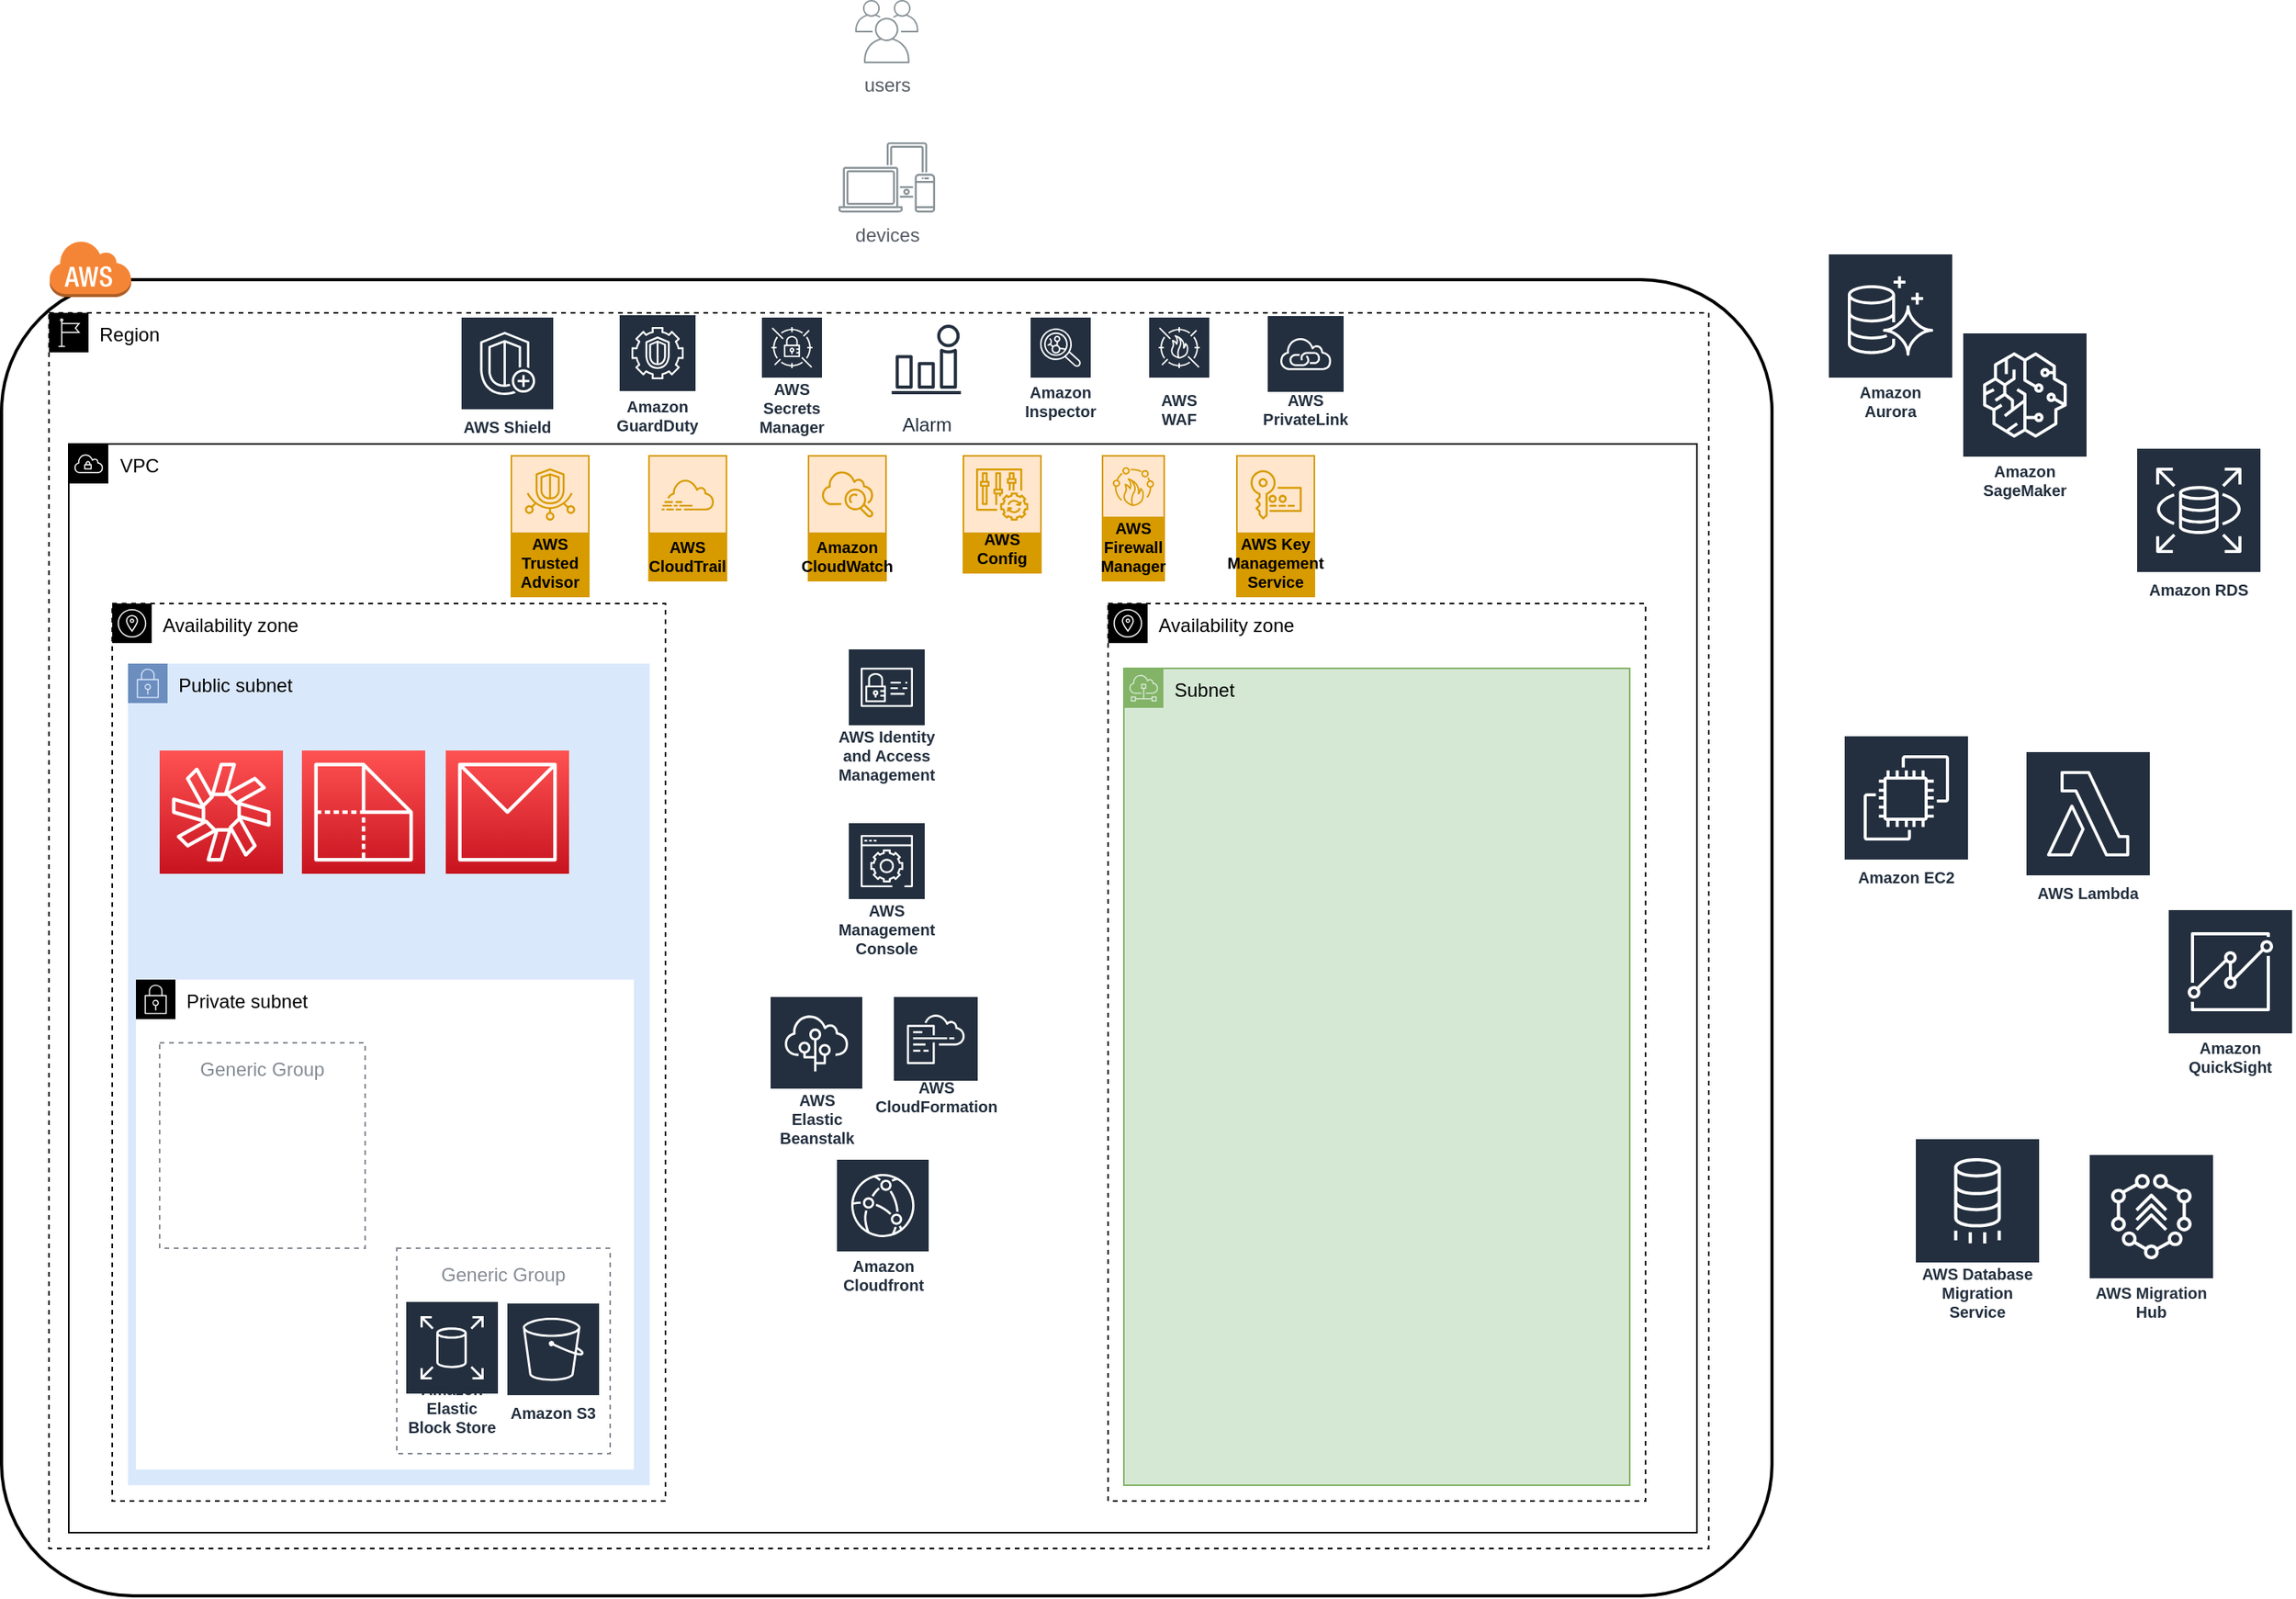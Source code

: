 <mxfile version="21.6.8" type="github">
  <diagram name="Page-1" id="uSrswJnvK80ilH3P5mjm">
    <mxGraphModel dx="1647" dy="828" grid="1" gridSize="10" guides="1" tooltips="1" connect="1" arrows="1" fold="1" page="1" pageScale="1" pageWidth="850" pageHeight="1100" math="0" shadow="0">
      <root>
        <mxCell id="0" />
        <mxCell id="1" parent="0" />
        <mxCell id="XbT-4NyTX25RX7wR1Qhp-1" value="" style="rounded=1;arcSize=10;dashed=0;fillColor=none;gradientColor=none;strokeWidth=2;" vertex="1" parent="1">
          <mxGeometry x="210" y="187" width="1120" height="833" as="geometry" />
        </mxCell>
        <mxCell id="XbT-4NyTX25RX7wR1Qhp-6" value="Region" style="sketch=0;outlineConnect=0;html=1;whiteSpace=wrap;fontSize=12;fontStyle=0;shape=mxgraph.aws4.group;grIcon=mxgraph.aws4.group_region;verticalAlign=top;align=left;spacingLeft=30;dashed=1;" vertex="1" parent="1">
          <mxGeometry x="240" y="208" width="1050" height="782" as="geometry" />
        </mxCell>
        <mxCell id="XbT-4NyTX25RX7wR1Qhp-34" value="VPC" style="sketch=0;outlineConnect=0;html=1;whiteSpace=wrap;fontSize=12;fontStyle=0;shape=mxgraph.aws4.group;grIcon=mxgraph.aws4.group_vpc;verticalAlign=top;align=left;spacingLeft=30;dashed=0;" vertex="1" parent="1">
          <mxGeometry x="252.5" y="291" width="1030" height="689" as="geometry" />
        </mxCell>
        <mxCell id="XbT-4NyTX25RX7wR1Qhp-2" value="" style="dashed=0;html=1;shape=mxgraph.aws3.cloud;fillColor=#F58536;gradientColor=none;dashed=0;" vertex="1" parent="1">
          <mxGeometry x="240" y="162" width="52" height="36" as="geometry" />
        </mxCell>
        <mxCell id="XbT-4NyTX25RX7wR1Qhp-4" value="users" style="sketch=0;outlineConnect=0;gradientColor=none;fontColor=#545B64;strokeColor=none;fillColor=#879196;dashed=0;verticalLabelPosition=bottom;verticalAlign=top;align=center;html=1;fontSize=12;fontStyle=0;aspect=fixed;shape=mxgraph.aws4.illustration_users;pointerEvents=1" vertex="1" parent="1">
          <mxGeometry x="750" y="10" width="40" height="40" as="geometry" />
        </mxCell>
        <mxCell id="XbT-4NyTX25RX7wR1Qhp-5" value="devices" style="sketch=0;outlineConnect=0;gradientColor=none;fontColor=#545B64;strokeColor=none;fillColor=#879196;dashed=0;verticalLabelPosition=bottom;verticalAlign=top;align=center;html=1;fontSize=12;fontStyle=0;aspect=fixed;shape=mxgraph.aws4.illustration_devices;pointerEvents=1" vertex="1" parent="1">
          <mxGeometry x="739.45" y="100" width="61.1" height="44.6" as="geometry" />
        </mxCell>
        <mxCell id="XbT-4NyTX25RX7wR1Qhp-7" value="Amazon GuardDuty" style="sketch=0;outlineConnect=0;fontColor=#232F3E;gradientColor=none;strokeColor=#ffffff;fillColor=#232F3E;dashed=0;verticalLabelPosition=middle;verticalAlign=bottom;align=center;html=1;whiteSpace=wrap;fontSize=10;fontStyle=1;spacing=3;shape=mxgraph.aws4.productIcon;prIcon=mxgraph.aws4.guardduty;" vertex="1" parent="1">
          <mxGeometry x="600" y="208.5" width="50" height="80" as="geometry" />
        </mxCell>
        <mxCell id="XbT-4NyTX25RX7wR1Qhp-8" value="AWS Firewall Manager" style="sketch=0;outlineConnect=0;strokeColor=#d79b00;fillColor=#ffe6cc;dashed=0;verticalLabelPosition=middle;verticalAlign=bottom;align=center;html=1;whiteSpace=wrap;fontSize=10;fontStyle=1;spacing=3;shape=mxgraph.aws4.productIcon;prIcon=mxgraph.aws4.firewall_manager;" vertex="1" parent="1">
          <mxGeometry x="906" y="298" width="40" height="80" as="geometry" />
        </mxCell>
        <mxCell id="XbT-4NyTX25RX7wR1Qhp-9" value="AWS Key Management Service" style="sketch=0;outlineConnect=0;strokeColor=#d79b00;fillColor=#ffe6cc;dashed=0;verticalLabelPosition=middle;verticalAlign=bottom;align=center;html=1;whiteSpace=wrap;fontSize=10;fontStyle=1;spacing=3;shape=mxgraph.aws4.productIcon;prIcon=mxgraph.aws4.key_management_service;" vertex="1" parent="1">
          <mxGeometry x="991" y="298" width="50" height="90" as="geometry" />
        </mxCell>
        <mxCell id="XbT-4NyTX25RX7wR1Qhp-10" value="AWS Secrets Manager" style="sketch=0;outlineConnect=0;fontColor=#232F3E;gradientColor=none;strokeColor=#ffffff;fillColor=#232F3E;dashed=0;verticalLabelPosition=middle;verticalAlign=bottom;align=center;html=1;whiteSpace=wrap;fontSize=10;fontStyle=1;spacing=3;shape=mxgraph.aws4.productIcon;prIcon=mxgraph.aws4.secrets_manager;" vertex="1" parent="1">
          <mxGeometry x="690" y="210" width="40" height="80" as="geometry" />
        </mxCell>
        <mxCell id="XbT-4NyTX25RX7wR1Qhp-11" value="AWS Shield" style="sketch=0;outlineConnect=0;fontColor=#232F3E;gradientColor=none;strokeColor=#ffffff;fillColor=#232F3E;dashed=0;verticalLabelPosition=middle;verticalAlign=bottom;align=center;html=1;whiteSpace=wrap;fontSize=10;fontStyle=1;spacing=3;shape=mxgraph.aws4.productIcon;prIcon=mxgraph.aws4.shield;" vertex="1" parent="1">
          <mxGeometry x="500" y="210" width="60" height="80" as="geometry" />
        </mxCell>
        <mxCell id="XbT-4NyTX25RX7wR1Qhp-12" value="AWS WAF" style="sketch=0;outlineConnect=0;fontColor=#232F3E;gradientColor=none;strokeColor=#ffffff;fillColor=#232F3E;dashed=0;verticalLabelPosition=middle;verticalAlign=bottom;align=center;html=1;whiteSpace=wrap;fontSize=10;fontStyle=1;spacing=3;shape=mxgraph.aws4.productIcon;prIcon=mxgraph.aws4.waf;" vertex="1" parent="1">
          <mxGeometry x="935" y="210" width="40" height="75" as="geometry" />
        </mxCell>
        <mxCell id="XbT-4NyTX25RX7wR1Qhp-13" value="Amazon Cloudfront" style="sketch=0;outlineConnect=0;fontColor=#232F3E;gradientColor=none;strokeColor=#ffffff;fillColor=#232F3E;dashed=0;verticalLabelPosition=middle;verticalAlign=bottom;align=center;html=1;whiteSpace=wrap;fontSize=10;fontStyle=1;spacing=3;shape=mxgraph.aws4.productIcon;prIcon=mxgraph.aws4.cloudfront;" vertex="1" parent="1">
          <mxGeometry x="737.5" y="743" width="60" height="90" as="geometry" />
        </mxCell>
        <mxCell id="XbT-4NyTX25RX7wR1Qhp-14" value="AWS&#xa;CloudTrail" style="sketch=0;outlineConnect=0;strokeColor=#d79b00;fillColor=#ffe6cc;dashed=0;verticalLabelPosition=middle;verticalAlign=bottom;align=center;html=1;whiteSpace=wrap;fontSize=10;fontStyle=1;spacing=3;shape=mxgraph.aws4.productIcon;prIcon=mxgraph.aws4.cloudtrail;" vertex="1" parent="1">
          <mxGeometry x="619.1" y="298" width="50" height="80" as="geometry" />
        </mxCell>
        <mxCell id="XbT-4NyTX25RX7wR1Qhp-15" value="AWS Config" style="sketch=0;outlineConnect=0;strokeColor=#d79b00;fillColor=#ffe6cc;dashed=0;verticalLabelPosition=middle;verticalAlign=bottom;align=center;html=1;whiteSpace=wrap;fontSize=10;fontStyle=1;spacing=3;shape=mxgraph.aws4.productIcon;prIcon=mxgraph.aws4.config;" vertex="1" parent="1">
          <mxGeometry x="818" y="298" width="50" height="75" as="geometry" />
        </mxCell>
        <mxCell id="XbT-4NyTX25RX7wR1Qhp-16" value="AWS Management Console" style="sketch=0;outlineConnect=0;fontColor=#232F3E;gradientColor=none;strokeColor=#ffffff;fillColor=#232F3E;dashed=0;verticalLabelPosition=middle;verticalAlign=bottom;align=center;html=1;whiteSpace=wrap;fontSize=10;fontStyle=1;spacing=3;shape=mxgraph.aws4.productIcon;prIcon=mxgraph.aws4.management_console;" vertex="1" parent="1">
          <mxGeometry x="745" y="530" width="50" height="90" as="geometry" />
        </mxCell>
        <mxCell id="XbT-4NyTX25RX7wR1Qhp-17" value="AWS Trusted Advisor" style="sketch=0;outlineConnect=0;strokeColor=#d79b00;fillColor=#ffe6cc;dashed=0;verticalLabelPosition=middle;verticalAlign=bottom;align=center;html=1;whiteSpace=wrap;fontSize=10;fontStyle=1;spacing=3;shape=mxgraph.aws4.productIcon;prIcon=mxgraph.aws4.trusted_advisor;" vertex="1" parent="1">
          <mxGeometry x="532" y="298" width="50" height="90" as="geometry" />
        </mxCell>
        <mxCell id="XbT-4NyTX25RX7wR1Qhp-18" value="Alarm" style="sketch=0;outlineConnect=0;fontColor=#232F3E;gradientColor=none;strokeColor=#232F3E;fillColor=#ffffff;dashed=0;verticalLabelPosition=bottom;verticalAlign=top;align=center;html=1;fontSize=12;fontStyle=0;aspect=fixed;shape=mxgraph.aws4.resourceIcon;resIcon=mxgraph.aws4.alarm;" vertex="1" parent="1">
          <mxGeometry x="767.5" y="210" width="55" height="55" as="geometry" />
        </mxCell>
        <mxCell id="XbT-4NyTX25RX7wR1Qhp-19" value="Amazon SageMaker" style="sketch=0;outlineConnect=0;fontColor=#232F3E;gradientColor=none;strokeColor=#ffffff;fillColor=#232F3E;dashed=0;verticalLabelPosition=middle;verticalAlign=bottom;align=center;html=1;whiteSpace=wrap;fontSize=10;fontStyle=1;spacing=3;shape=mxgraph.aws4.productIcon;prIcon=mxgraph.aws4.sagemaker;" vertex="1" parent="1">
          <mxGeometry x="1450" y="220" width="80" height="110" as="geometry" />
        </mxCell>
        <mxCell id="XbT-4NyTX25RX7wR1Qhp-20" value="Amazon&#xa;Aurora" style="sketch=0;outlineConnect=0;fontColor=#232F3E;gradientColor=none;strokeColor=#ffffff;fillColor=#232F3E;dashed=0;verticalLabelPosition=middle;verticalAlign=bottom;align=center;html=1;whiteSpace=wrap;fontSize=10;fontStyle=1;spacing=3;shape=mxgraph.aws4.productIcon;prIcon=mxgraph.aws4.aurora;" vertex="1" parent="1">
          <mxGeometry x="1365" y="170" width="80" height="110" as="geometry" />
        </mxCell>
        <mxCell id="XbT-4NyTX25RX7wR1Qhp-21" value="Amazon RDS" style="sketch=0;outlineConnect=0;fontColor=#232F3E;gradientColor=none;strokeColor=#ffffff;fillColor=#232F3E;dashed=0;verticalLabelPosition=middle;verticalAlign=bottom;align=center;html=1;whiteSpace=wrap;fontSize=10;fontStyle=1;spacing=3;shape=mxgraph.aws4.productIcon;prIcon=mxgraph.aws4.rds;" vertex="1" parent="1">
          <mxGeometry x="1560" y="293" width="80" height="100" as="geometry" />
        </mxCell>
        <mxCell id="XbT-4NyTX25RX7wR1Qhp-22" value="Amazon EC2" style="sketch=0;outlineConnect=0;fontColor=#232F3E;gradientColor=none;strokeColor=#ffffff;fillColor=#232F3E;dashed=0;verticalLabelPosition=middle;verticalAlign=bottom;align=center;html=1;whiteSpace=wrap;fontSize=10;fontStyle=1;spacing=3;shape=mxgraph.aws4.productIcon;prIcon=mxgraph.aws4.ec2;" vertex="1" parent="1">
          <mxGeometry x="1375" y="475" width="80" height="100" as="geometry" />
        </mxCell>
        <mxCell id="XbT-4NyTX25RX7wR1Qhp-23" value="AWS Lambda" style="sketch=0;outlineConnect=0;fontColor=#232F3E;gradientColor=none;strokeColor=#ffffff;fillColor=#232F3E;dashed=0;verticalLabelPosition=middle;verticalAlign=bottom;align=center;html=1;whiteSpace=wrap;fontSize=10;fontStyle=1;spacing=3;shape=mxgraph.aws4.productIcon;prIcon=mxgraph.aws4.lambda;" vertex="1" parent="1">
          <mxGeometry x="1490" y="485" width="80" height="100" as="geometry" />
        </mxCell>
        <mxCell id="XbT-4NyTX25RX7wR1Qhp-24" value="AWS Elastic Beanstalk" style="sketch=0;outlineConnect=0;fontColor=#232F3E;gradientColor=none;strokeColor=#ffffff;fillColor=#232F3E;dashed=0;verticalLabelPosition=middle;verticalAlign=bottom;align=center;html=1;whiteSpace=wrap;fontSize=10;fontStyle=1;spacing=3;shape=mxgraph.aws4.productIcon;prIcon=mxgraph.aws4.elastic_beanstalk;" vertex="1" parent="1">
          <mxGeometry x="695.5" y="640" width="60" height="100" as="geometry" />
        </mxCell>
        <mxCell id="XbT-4NyTX25RX7wR1Qhp-25" value="Amazon QuickSight" style="sketch=0;outlineConnect=0;fontColor=#232F3E;gradientColor=none;strokeColor=#ffffff;fillColor=#232F3E;dashed=0;verticalLabelPosition=middle;verticalAlign=bottom;align=center;html=1;whiteSpace=wrap;fontSize=10;fontStyle=1;spacing=3;shape=mxgraph.aws4.productIcon;prIcon=mxgraph.aws4.quicksight;" vertex="1" parent="1">
          <mxGeometry x="1580" y="585" width="80" height="110" as="geometry" />
        </mxCell>
        <mxCell id="XbT-4NyTX25RX7wR1Qhp-28" value="Amazon Inspector" style="sketch=0;outlineConnect=0;fontColor=#232F3E;gradientColor=none;strokeColor=#ffffff;fillColor=#232F3E;dashed=0;verticalLabelPosition=middle;verticalAlign=bottom;align=center;html=1;whiteSpace=wrap;fontSize=10;fontStyle=1;spacing=3;shape=mxgraph.aws4.productIcon;prIcon=mxgraph.aws4.inspector;" vertex="1" parent="1">
          <mxGeometry x="860" y="210" width="40" height="70" as="geometry" />
        </mxCell>
        <mxCell id="XbT-4NyTX25RX7wR1Qhp-29" value="Amazon CloudWatch" style="sketch=0;outlineConnect=0;strokeColor=#d79b00;fillColor=#ffe6cc;dashed=0;verticalLabelPosition=middle;verticalAlign=bottom;align=center;html=1;whiteSpace=wrap;fontSize=10;fontStyle=1;spacing=3;shape=mxgraph.aws4.productIcon;prIcon=mxgraph.aws4.cloudwatch;" vertex="1" parent="1">
          <mxGeometry x="720" y="298" width="50" height="80" as="geometry" />
        </mxCell>
        <mxCell id="XbT-4NyTX25RX7wR1Qhp-30" value="AWS Identity and Access Management" style="sketch=0;outlineConnect=0;fontColor=#232F3E;gradientColor=none;strokeColor=#ffffff;fillColor=#232F3E;dashed=0;verticalLabelPosition=middle;verticalAlign=bottom;align=center;html=1;whiteSpace=wrap;fontSize=10;fontStyle=1;spacing=3;shape=mxgraph.aws4.productIcon;prIcon=mxgraph.aws4.identity_and_access_management;" vertex="1" parent="1">
          <mxGeometry x="745" y="420" width="50" height="90" as="geometry" />
        </mxCell>
        <mxCell id="XbT-4NyTX25RX7wR1Qhp-31" value="AWS PrivateLink" style="sketch=0;outlineConnect=0;fontColor=#232F3E;gradientColor=none;strokeColor=#ffffff;fillColor=#232F3E;dashed=0;verticalLabelPosition=middle;verticalAlign=bottom;align=center;html=1;whiteSpace=wrap;fontSize=10;fontStyle=1;spacing=3;shape=mxgraph.aws4.productIcon;prIcon=mxgraph.aws4.privatelink;" vertex="1" parent="1">
          <mxGeometry x="1010" y="209" width="50" height="76" as="geometry" />
        </mxCell>
        <mxCell id="XbT-4NyTX25RX7wR1Qhp-32" value="AWS Database Migration Service" style="sketch=0;outlineConnect=0;fontColor=#232F3E;gradientColor=none;strokeColor=#ffffff;fillColor=#232F3E;dashed=0;verticalLabelPosition=middle;verticalAlign=bottom;align=center;html=1;whiteSpace=wrap;fontSize=10;fontStyle=1;spacing=3;shape=mxgraph.aws4.productIcon;prIcon=mxgraph.aws4.database_migration_service;" vertex="1" parent="1">
          <mxGeometry x="1420" y="730" width="80" height="120" as="geometry" />
        </mxCell>
        <mxCell id="XbT-4NyTX25RX7wR1Qhp-33" value="AWS Migration Hub" style="sketch=0;outlineConnect=0;fontColor=#232F3E;gradientColor=none;strokeColor=#ffffff;fillColor=#232F3E;dashed=0;verticalLabelPosition=middle;verticalAlign=bottom;align=center;html=1;whiteSpace=wrap;fontSize=10;fontStyle=1;spacing=3;shape=mxgraph.aws4.productIcon;prIcon=mxgraph.aws4.migration_hub;" vertex="1" parent="1">
          <mxGeometry x="1530" y="740" width="80" height="110" as="geometry" />
        </mxCell>
        <mxCell id="XbT-4NyTX25RX7wR1Qhp-35" value="Availability zone" style="sketch=0;outlineConnect=0;html=1;whiteSpace=wrap;fontSize=12;fontStyle=0;shape=mxgraph.aws4.group;grIcon=mxgraph.aws4.group_availability_zone;verticalAlign=top;align=left;spacingLeft=30;dashed=1;" vertex="1" parent="1">
          <mxGeometry x="280" y="392" width="350" height="568" as="geometry" />
        </mxCell>
        <mxCell id="XbT-4NyTX25RX7wR1Qhp-37" value="AWS CloudFormation" style="sketch=0;outlineConnect=0;fontColor=#232F3E;gradientColor=none;strokeColor=#ffffff;fillColor=#232F3E;dashed=0;verticalLabelPosition=middle;verticalAlign=bottom;align=center;html=1;whiteSpace=wrap;fontSize=10;fontStyle=1;spacing=3;shape=mxgraph.aws4.productIcon;prIcon=mxgraph.aws4.cloudformation;" vertex="1" parent="1">
          <mxGeometry x="773.5" y="640" width="55" height="80" as="geometry" />
        </mxCell>
        <mxCell id="XbT-4NyTX25RX7wR1Qhp-38" value="Availability zone" style="sketch=0;outlineConnect=0;html=1;whiteSpace=wrap;fontSize=12;fontStyle=0;shape=mxgraph.aws4.group;grIcon=mxgraph.aws4.group_availability_zone;verticalAlign=top;align=left;spacingLeft=30;dashed=1;" vertex="1" parent="1">
          <mxGeometry x="910" y="392" width="340" height="568" as="geometry" />
        </mxCell>
        <mxCell id="XbT-4NyTX25RX7wR1Qhp-43" value="Public subnet" style="points=[[0,0],[0.25,0],[0.5,0],[0.75,0],[1,0],[1,0.25],[1,0.5],[1,0.75],[1,1],[0.75,1],[0.5,1],[0.25,1],[0,1],[0,0.75],[0,0.5],[0,0.25]];outlineConnect=0;html=1;whiteSpace=wrap;fontSize=12;fontStyle=0;container=1;pointerEvents=0;collapsible=0;recursiveResize=0;shape=mxgraph.aws4.group;grIcon=mxgraph.aws4.group_security_group;grStroke=0;verticalAlign=top;align=left;spacingLeft=30;dashed=0;fillColor=#dae8fc;strokeColor=#6c8ebf;" vertex="1" parent="1">
          <mxGeometry x="290" y="430" width="330" height="520" as="geometry" />
        </mxCell>
        <mxCell id="XbT-4NyTX25RX7wR1Qhp-44" value="Private subnet" style="points=[[0,0],[0.25,0],[0.5,0],[0.75,0],[1,0],[1,0.25],[1,0.5],[1,0.75],[1,1],[0.75,1],[0.5,1],[0.25,1],[0,1],[0,0.75],[0,0.5],[0,0.25]];outlineConnect=0;html=1;whiteSpace=wrap;fontSize=12;fontStyle=0;container=1;pointerEvents=0;collapsible=0;recursiveResize=0;shape=mxgraph.aws4.group;grIcon=mxgraph.aws4.group_security_group;grStroke=0;verticalAlign=top;align=left;spacingLeft=30;dashed=0;" vertex="1" parent="1">
          <mxGeometry x="295" y="630" width="315" height="310" as="geometry" />
        </mxCell>
        <object label="" Chime="Chime" id="XbT-4NyTX25RX7wR1Qhp-45">
          <mxCell style="sketch=0;points=[[0,0,0],[0.25,0,0],[0.5,0,0],[0.75,0,0],[1,0,0],[0,1,0],[0.25,1,0],[0.5,1,0],[0.75,1,0],[1,1,0],[0,0.25,0],[0,0.5,0],[0,0.75,0],[1,0.25,0],[1,0.5,0],[1,0.75,0]];outlineConnect=0;fontColor=#232F3E;gradientColor=#FF5252;gradientDirection=north;fillColor=#C7131F;strokeColor=#ffffff;dashed=0;verticalLabelPosition=bottom;verticalAlign=top;align=center;html=1;fontSize=12;fontStyle=0;aspect=fixed;shape=mxgraph.aws4.resourceIcon;resIcon=mxgraph.aws4.chime;" vertex="1" parent="1">
            <mxGeometry x="310" y="485" width="78" height="78" as="geometry" />
          </mxCell>
        </object>
        <mxCell id="XbT-4NyTX25RX7wR1Qhp-46" value="" style="sketch=0;points=[[0,0,0],[0.25,0,0],[0.5,0,0],[0.75,0,0],[1,0,0],[0,1,0],[0.25,1,0],[0.5,1,0],[0.75,1,0],[1,1,0],[0,0.25,0],[0,0.5,0],[0,0.75,0],[1,0.25,0],[1,0.5,0],[1,0.75,0]];outlineConnect=0;fontColor=#232F3E;gradientColor=#FF5252;gradientDirection=north;fillColor=#C7131F;strokeColor=#ffffff;dashed=0;verticalLabelPosition=bottom;verticalAlign=top;align=center;html=1;fontSize=12;fontStyle=0;aspect=fixed;shape=mxgraph.aws4.resourceIcon;resIcon=mxgraph.aws4.workdocs;" vertex="1" parent="1">
          <mxGeometry x="400" y="485" width="78" height="78" as="geometry" />
        </mxCell>
        <object label="" id="XbT-4NyTX25RX7wR1Qhp-47">
          <mxCell style="sketch=0;points=[[0,0,0],[0.25,0,0],[0.5,0,0],[0.75,0,0],[1,0,0],[0,1,0],[0.25,1,0],[0.5,1,0],[0.75,1,0],[1,1,0],[0,0.25,0],[0,0.5,0],[0,0.75,0],[1,0.25,0],[1,0.5,0],[1,0.75,0]];outlineConnect=0;fontColor=#232F3E;gradientColor=#FF5252;gradientDirection=north;fillColor=#C7131F;strokeColor=#ffffff;dashed=0;verticalLabelPosition=bottom;verticalAlign=top;align=center;html=1;fontSize=12;fontStyle=0;aspect=fixed;shape=mxgraph.aws4.resourceIcon;resIcon=mxgraph.aws4.workmail;" vertex="1" parent="1">
            <mxGeometry x="491" y="485" width="78" height="78" as="geometry" />
          </mxCell>
        </object>
        <mxCell id="XbT-4NyTX25RX7wR1Qhp-48" value="Subnet" style="sketch=0;outlineConnect=0;html=1;whiteSpace=wrap;fontSize=12;fontStyle=0;shape=mxgraph.aws4.group;grIcon=mxgraph.aws4.group_subnet;strokeColor=#82b366;fillColor=#d5e8d4;verticalAlign=top;align=left;spacingLeft=30;dashed=0;" vertex="1" parent="1">
          <mxGeometry x="920" y="433" width="320" height="517" as="geometry" />
        </mxCell>
        <mxCell id="XbT-4NyTX25RX7wR1Qhp-49" value="Generic Group" style="outlineConnect=0;gradientColor=none;html=1;whiteSpace=wrap;fontSize=12;fontStyle=0;strokeColor=#858B94;fillColor=none;verticalAlign=top;align=center;fontColor=#858B94;dashed=1;spacingTop=3;" vertex="1" parent="1">
          <mxGeometry x="310" y="670" width="130" height="130" as="geometry" />
        </mxCell>
        <mxCell id="XbT-4NyTX25RX7wR1Qhp-50" value="Generic Group" style="outlineConnect=0;gradientColor=none;html=1;whiteSpace=wrap;fontSize=12;fontStyle=0;strokeColor=#858B94;fillColor=none;verticalAlign=top;align=center;fontColor=#858B94;dashed=1;spacingTop=3;" vertex="1" parent="1">
          <mxGeometry x="460" y="800" width="135" height="130" as="geometry" />
        </mxCell>
        <mxCell id="XbT-4NyTX25RX7wR1Qhp-26" value="Amazon S3" style="sketch=0;outlineConnect=0;fontColor=#232F3E;gradientColor=none;strokeColor=#ffffff;fillColor=#232F3E;dashed=0;verticalLabelPosition=middle;verticalAlign=bottom;align=center;html=1;whiteSpace=wrap;fontSize=10;fontStyle=1;spacing=3;shape=mxgraph.aws4.productIcon;prIcon=mxgraph.aws4.s3;" vertex="1" parent="1">
          <mxGeometry x="529" y="834" width="60" height="80" as="geometry" />
        </mxCell>
        <mxCell id="XbT-4NyTX25RX7wR1Qhp-27" value="Amazon Elastic Block Store" style="sketch=0;outlineConnect=0;fontColor=#232F3E;gradientColor=none;strokeColor=#ffffff;fillColor=#232F3E;dashed=0;verticalLabelPosition=middle;verticalAlign=bottom;align=center;html=1;whiteSpace=wrap;fontSize=10;fontStyle=1;spacing=3;shape=mxgraph.aws4.productIcon;prIcon=mxgraph.aws4.elastic_block_store;" vertex="1" parent="1">
          <mxGeometry x="465" y="833" width="60" height="90" as="geometry" />
        </mxCell>
      </root>
    </mxGraphModel>
  </diagram>
</mxfile>
